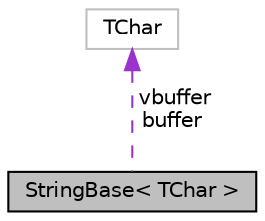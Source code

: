 digraph "StringBase&lt; TChar &gt;"
{
  edge [fontname="Helvetica",fontsize="10",labelfontname="Helvetica",labelfontsize="10"];
  node [fontname="Helvetica",fontsize="10",shape=record];
  Node17 [label="StringBase\< TChar \>",height=0.2,width=0.4,color="black", fillcolor="grey75", style="filled", fontcolor="black"];
  Node18 -> Node17 [dir="back",color="darkorchid3",fontsize="10",style="dashed",label=" vbuffer\nbuffer" ,fontname="Helvetica"];
  Node18 [label="TChar",height=0.2,width=0.4,color="grey75", fillcolor="white", style="filled"];
}
